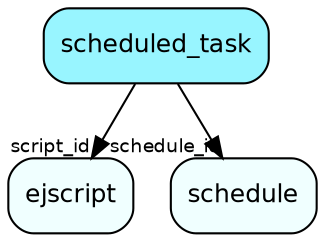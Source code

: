digraph scheduled_task  {
node [shape = box style="rounded, filled" fontname = "Helvetica" fontsize = "12" ]
edge [fontname = "Helvetica" fontsize = "9"]

scheduled_task[fillcolor = "cadetblue1"]
ejscript[fillcolor = "azure1"]
schedule[fillcolor = "azure1"]
scheduled_task -> ejscript [headlabel = "script_id"]
scheduled_task -> schedule [headlabel = "schedule_id"]
}
